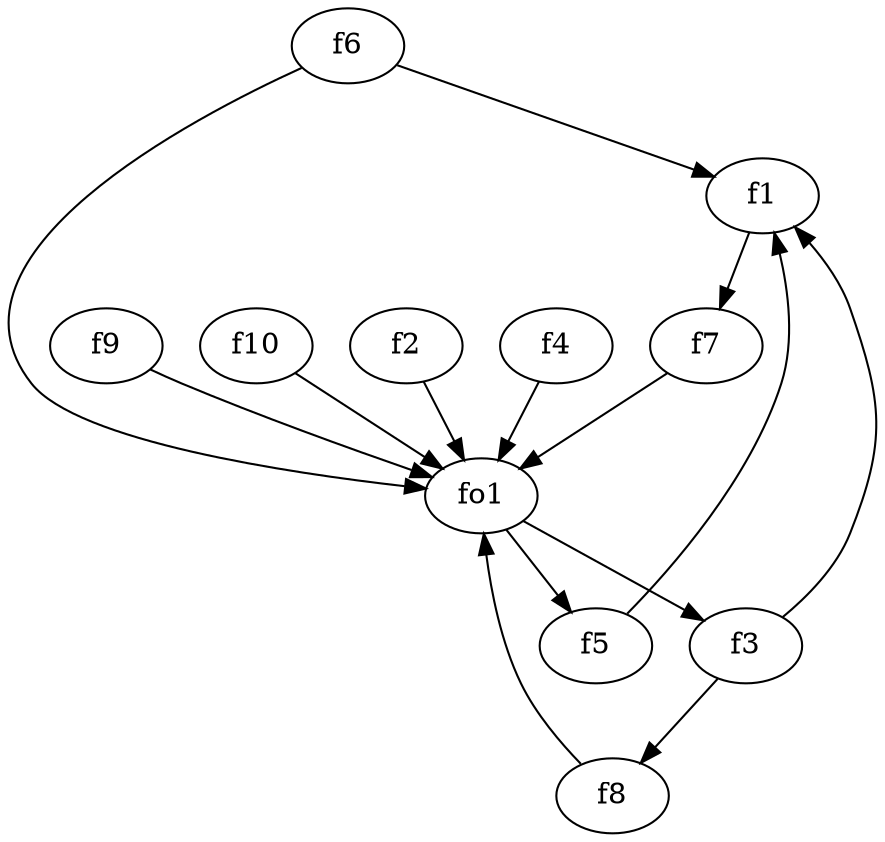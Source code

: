 strict digraph  {
f1;
f2;
f3;
f4;
f5;
f6;
f7;
f8;
f9;
f10;
fo1;
f1 -> f7  [weight=2];
f2 -> fo1  [weight=2];
f3 -> f8  [weight=2];
f3 -> f1  [weight=2];
f4 -> fo1  [weight=2];
f5 -> f1  [weight=2];
f6 -> fo1  [weight=2];
f6 -> f1  [weight=2];
f7 -> fo1  [weight=2];
f8 -> fo1  [weight=2];
f9 -> fo1  [weight=2];
f10 -> fo1  [weight=2];
fo1 -> f3  [weight=2];
fo1 -> f5  [weight=2];
}
